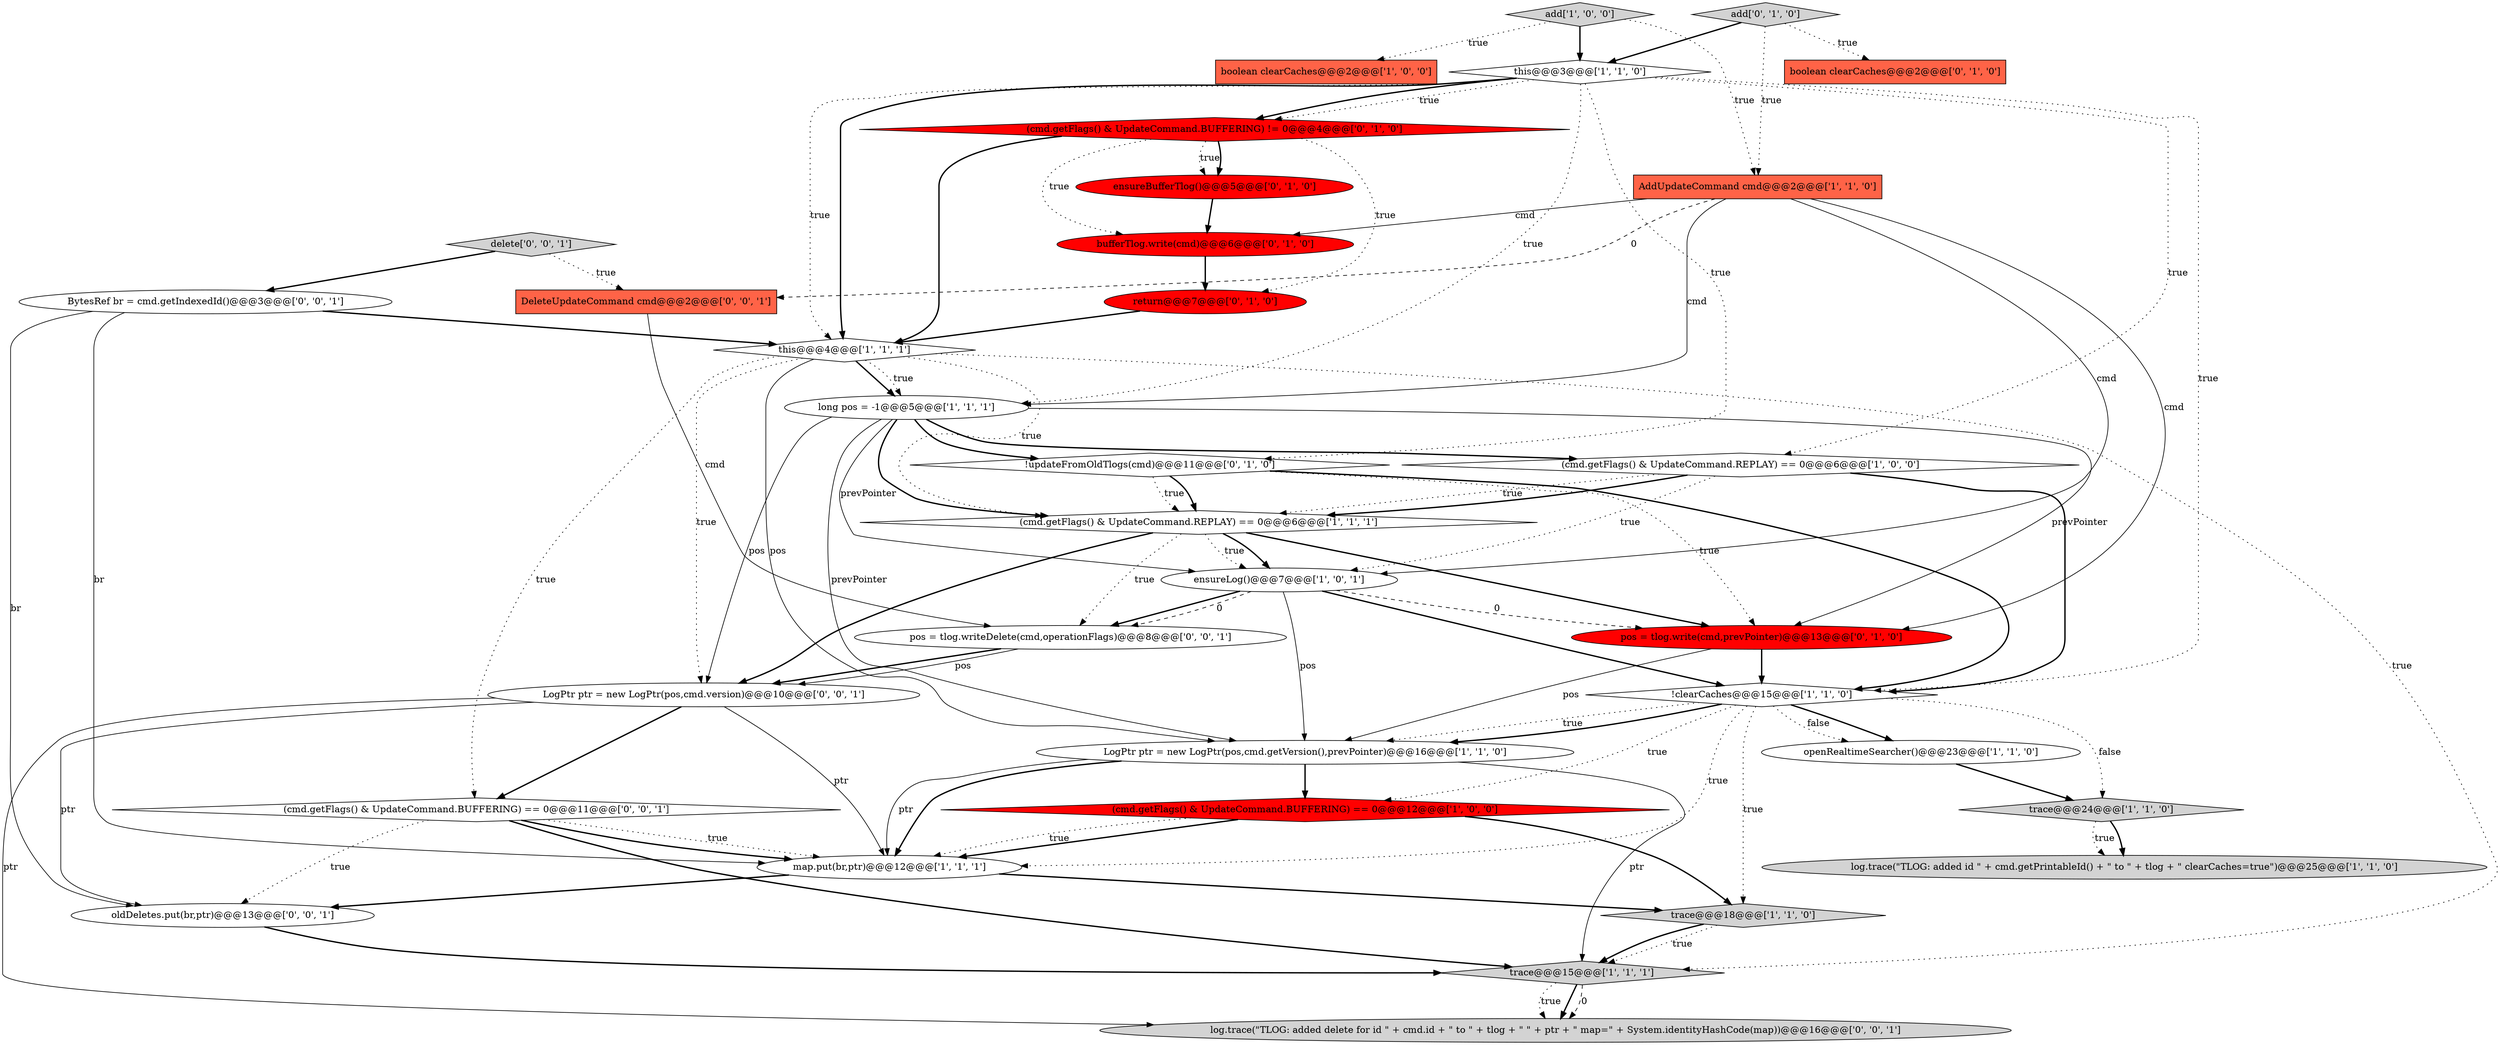 digraph {
12 [style = filled, label = "this@@@3@@@['1', '1', '0']", fillcolor = white, shape = diamond image = "AAA0AAABBB1BBB"];
1 [style = filled, label = "ensureLog()@@@7@@@['1', '0', '1']", fillcolor = white, shape = ellipse image = "AAA0AAABBB1BBB"];
9 [style = filled, label = "openRealtimeSearcher()@@@23@@@['1', '1', '0']", fillcolor = white, shape = ellipse image = "AAA0AAABBB1BBB"];
17 [style = filled, label = "trace@@@24@@@['1', '1', '0']", fillcolor = lightgray, shape = diamond image = "AAA0AAABBB1BBB"];
8 [style = filled, label = "LogPtr ptr = new LogPtr(pos,cmd.getVersion(),prevPointer)@@@16@@@['1', '1', '0']", fillcolor = white, shape = ellipse image = "AAA0AAABBB1BBB"];
11 [style = filled, label = "AddUpdateCommand cmd@@@2@@@['1', '1', '0']", fillcolor = tomato, shape = box image = "AAA0AAABBB1BBB"];
5 [style = filled, label = "(cmd.getFlags() & UpdateCommand.REPLAY) == 0@@@6@@@['1', '0', '0']", fillcolor = white, shape = diamond image = "AAA0AAABBB1BBB"];
13 [style = filled, label = "trace@@@18@@@['1', '1', '0']", fillcolor = lightgray, shape = diamond image = "AAA0AAABBB1BBB"];
32 [style = filled, label = "LogPtr ptr = new LogPtr(pos,cmd.version)@@@10@@@['0', '0', '1']", fillcolor = white, shape = ellipse image = "AAA0AAABBB3BBB"];
10 [style = filled, label = "this@@@4@@@['1', '1', '1']", fillcolor = white, shape = diamond image = "AAA0AAABBB1BBB"];
20 [style = filled, label = "boolean clearCaches@@@2@@@['0', '1', '0']", fillcolor = tomato, shape = box image = "AAA0AAABBB2BBB"];
31 [style = filled, label = "DeleteUpdateCommand cmd@@@2@@@['0', '0', '1']", fillcolor = tomato, shape = box image = "AAA0AAABBB3BBB"];
4 [style = filled, label = "boolean clearCaches@@@2@@@['1', '0', '0']", fillcolor = tomato, shape = box image = "AAA0AAABBB1BBB"];
16 [style = filled, label = "(cmd.getFlags() & UpdateCommand.BUFFERING) == 0@@@12@@@['1', '0', '0']", fillcolor = red, shape = diamond image = "AAA1AAABBB1BBB"];
18 [style = filled, label = "pos = tlog.write(cmd,prevPointer)@@@13@@@['0', '1', '0']", fillcolor = red, shape = ellipse image = "AAA1AAABBB2BBB"];
28 [style = filled, label = "delete['0', '0', '1']", fillcolor = lightgray, shape = diamond image = "AAA0AAABBB3BBB"];
29 [style = filled, label = "log.trace(\"TLOG: added delete for id \" + cmd.id + \" to \" + tlog + \" \" + ptr + \" map=\" + System.identityHashCode(map))@@@16@@@['0', '0', '1']", fillcolor = lightgray, shape = ellipse image = "AAA0AAABBB3BBB"];
7 [style = filled, label = "log.trace(\"TLOG: added id \" + cmd.getPrintableId() + \" to \" + tlog + \" clearCaches=true\")@@@25@@@['1', '1', '0']", fillcolor = lightgray, shape = ellipse image = "AAA0AAABBB1BBB"];
0 [style = filled, label = "long pos = -1@@@5@@@['1', '1', '1']", fillcolor = white, shape = ellipse image = "AAA0AAABBB1BBB"];
22 [style = filled, label = "bufferTlog.write(cmd)@@@6@@@['0', '1', '0']", fillcolor = red, shape = ellipse image = "AAA1AAABBB2BBB"];
30 [style = filled, label = "pos = tlog.writeDelete(cmd,operationFlags)@@@8@@@['0', '0', '1']", fillcolor = white, shape = ellipse image = "AAA0AAABBB3BBB"];
3 [style = filled, label = "trace@@@15@@@['1', '1', '1']", fillcolor = lightgray, shape = diamond image = "AAA0AAABBB1BBB"];
6 [style = filled, label = "map.put(br,ptr)@@@12@@@['1', '1', '1']", fillcolor = white, shape = ellipse image = "AAA0AAABBB1BBB"];
14 [style = filled, label = "(cmd.getFlags() & UpdateCommand.REPLAY) == 0@@@6@@@['1', '1', '1']", fillcolor = white, shape = diamond image = "AAA0AAABBB1BBB"];
33 [style = filled, label = "oldDeletes.put(br,ptr)@@@13@@@['0', '0', '1']", fillcolor = white, shape = ellipse image = "AAA0AAABBB3BBB"];
25 [style = filled, label = "return@@@7@@@['0', '1', '0']", fillcolor = red, shape = ellipse image = "AAA1AAABBB2BBB"];
2 [style = filled, label = "add['1', '0', '0']", fillcolor = lightgray, shape = diamond image = "AAA0AAABBB1BBB"];
19 [style = filled, label = "add['0', '1', '0']", fillcolor = lightgray, shape = diamond image = "AAA0AAABBB2BBB"];
27 [style = filled, label = "BytesRef br = cmd.getIndexedId()@@@3@@@['0', '0', '1']", fillcolor = white, shape = ellipse image = "AAA0AAABBB3BBB"];
23 [style = filled, label = "ensureBufferTlog()@@@5@@@['0', '1', '0']", fillcolor = red, shape = ellipse image = "AAA1AAABBB2BBB"];
15 [style = filled, label = "!clearCaches@@@15@@@['1', '1', '0']", fillcolor = white, shape = diamond image = "AAA0AAABBB1BBB"];
21 [style = filled, label = "(cmd.getFlags() & UpdateCommand.BUFFERING) != 0@@@4@@@['0', '1', '0']", fillcolor = red, shape = diamond image = "AAA1AAABBB2BBB"];
26 [style = filled, label = "(cmd.getFlags() & UpdateCommand.BUFFERING) == 0@@@11@@@['0', '0', '1']", fillcolor = white, shape = diamond image = "AAA0AAABBB3BBB"];
24 [style = filled, label = "!updateFromOldTlogs(cmd)@@@11@@@['0', '1', '0']", fillcolor = white, shape = diamond image = "AAA0AAABBB2BBB"];
8->16 [style = bold, label=""];
21->10 [style = bold, label=""];
5->1 [style = dotted, label="true"];
12->15 [style = dotted, label="true"];
10->3 [style = dotted, label="true"];
5->15 [style = bold, label=""];
8->6 [style = bold, label=""];
1->18 [style = dashed, label="0"];
11->1 [style = solid, label="cmd"];
1->30 [style = bold, label=""];
12->21 [style = dotted, label="true"];
0->32 [style = solid, label="pos"];
10->32 [style = dotted, label="true"];
8->3 [style = solid, label="ptr"];
2->11 [style = dotted, label="true"];
27->6 [style = solid, label="br"];
0->14 [style = bold, label=""];
11->0 [style = solid, label="cmd"];
15->17 [style = dotted, label="false"];
12->10 [style = bold, label=""];
23->22 [style = bold, label=""];
15->8 [style = dotted, label="true"];
19->11 [style = dotted, label="true"];
21->23 [style = dotted, label="true"];
0->24 [style = bold, label=""];
25->10 [style = bold, label=""];
22->25 [style = bold, label=""];
11->22 [style = solid, label="cmd"];
33->3 [style = bold, label=""];
13->3 [style = dotted, label="true"];
3->29 [style = dotted, label="true"];
19->12 [style = bold, label=""];
12->21 [style = bold, label=""];
16->6 [style = bold, label=""];
18->15 [style = bold, label=""];
0->1 [style = solid, label="prevPointer"];
21->22 [style = dotted, label="true"];
9->17 [style = bold, label=""];
15->16 [style = dotted, label="true"];
26->6 [style = bold, label=""];
8->6 [style = solid, label="ptr"];
32->26 [style = bold, label=""];
15->13 [style = dotted, label="true"];
27->33 [style = solid, label="br"];
12->10 [style = dotted, label="true"];
15->9 [style = bold, label=""];
10->0 [style = bold, label=""];
12->0 [style = dotted, label="true"];
10->0 [style = dotted, label="true"];
10->26 [style = dotted, label="true"];
26->6 [style = dotted, label="true"];
14->18 [style = bold, label=""];
14->1 [style = dotted, label="true"];
3->29 [style = bold, label=""];
24->18 [style = dotted, label="true"];
32->29 [style = solid, label="ptr"];
21->23 [style = bold, label=""];
16->13 [style = bold, label=""];
32->6 [style = solid, label="ptr"];
26->33 [style = dotted, label="true"];
15->9 [style = dotted, label="false"];
1->30 [style = dashed, label="0"];
26->3 [style = bold, label=""];
32->33 [style = solid, label="ptr"];
30->32 [style = bold, label=""];
21->25 [style = dotted, label="true"];
14->30 [style = dotted, label="true"];
11->31 [style = dashed, label="0"];
6->33 [style = bold, label=""];
6->13 [style = bold, label=""];
27->10 [style = bold, label=""];
2->4 [style = dotted, label="true"];
12->24 [style = dotted, label="true"];
0->18 [style = solid, label="prevPointer"];
30->32 [style = solid, label="pos"];
14->32 [style = bold, label=""];
15->8 [style = bold, label=""];
18->8 [style = solid, label="pos"];
0->5 [style = bold, label=""];
24->15 [style = bold, label=""];
3->29 [style = dashed, label="0"];
5->14 [style = dotted, label="true"];
28->31 [style = dotted, label="true"];
24->14 [style = dotted, label="true"];
19->20 [style = dotted, label="true"];
1->15 [style = bold, label=""];
0->8 [style = solid, label="prevPointer"];
5->14 [style = bold, label=""];
14->1 [style = bold, label=""];
2->12 [style = bold, label=""];
24->14 [style = bold, label=""];
10->14 [style = dotted, label="true"];
17->7 [style = bold, label=""];
13->3 [style = bold, label=""];
12->5 [style = dotted, label="true"];
15->6 [style = dotted, label="true"];
11->18 [style = solid, label="cmd"];
17->7 [style = dotted, label="true"];
28->27 [style = bold, label=""];
31->30 [style = solid, label="cmd"];
10->8 [style = solid, label="pos"];
16->6 [style = dotted, label="true"];
1->8 [style = solid, label="pos"];
}
